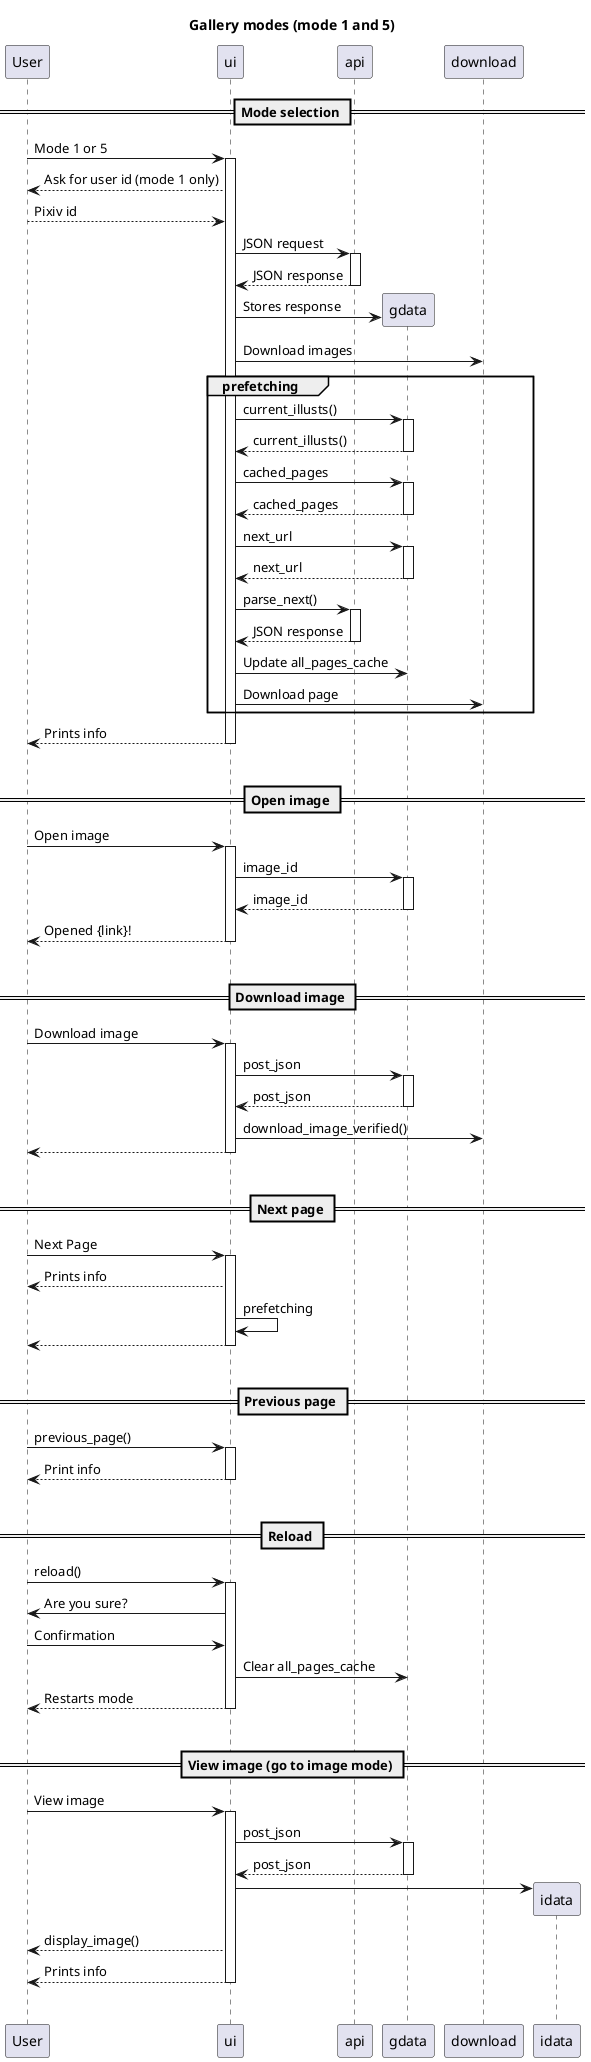 @startuml
title Gallery modes (mode 1 and 5)

== Mode selection ==
User -> ui ++: Mode 1 or 5
ui --> User: Ask for user id (mode 1 only)
User --> ui: Pixiv id
ui -> api ++: JSON request
return JSON response
create gdata
ui -> gdata: Stores response
ui -> download: Download images
group prefetching
    ui -> gdata ++: current_illusts()
    return current_illusts()
    ui -> gdata ++: cached_pages
    return cached_pages
    ui -> gdata ++: next_url
    return next_url
    ui -> api ++: parse_next()
    return JSON response
    ui -> gdata: Update all_pages_cache
    ui -> download: Download page
end
return Prints info
|||

== Open image ==
User -> ui ++: Open image
ui -> gdata ++: image_id
return image_id
return Opened {link}!
|||

== Download image ==
User -> ui ++: Download image
ui -> gdata ++: post_json
return post_json
ui -> download: download_image_verified()
return
|||

== Next page ==
User -> ui ++: Next Page
ui --> User: Prints info
ui -> ui: prefetching
return
|||

== Previous page ==
User -> ui ++: previous_page()
return Print info
|||

== Reload ==
User -> ui ++: reload()
ui -> User: Are you sure?
User -> ui: Confirmation
ui -> gdata: Clear all_pages_cache
return Restarts mode
|||

== View image (go to image mode) ==
User -> ui ++: View image
ui -> gdata ++: post_json
return post_json
ui -> idata **
ui --> User: display_image()
return Prints info
|||


@enduml


